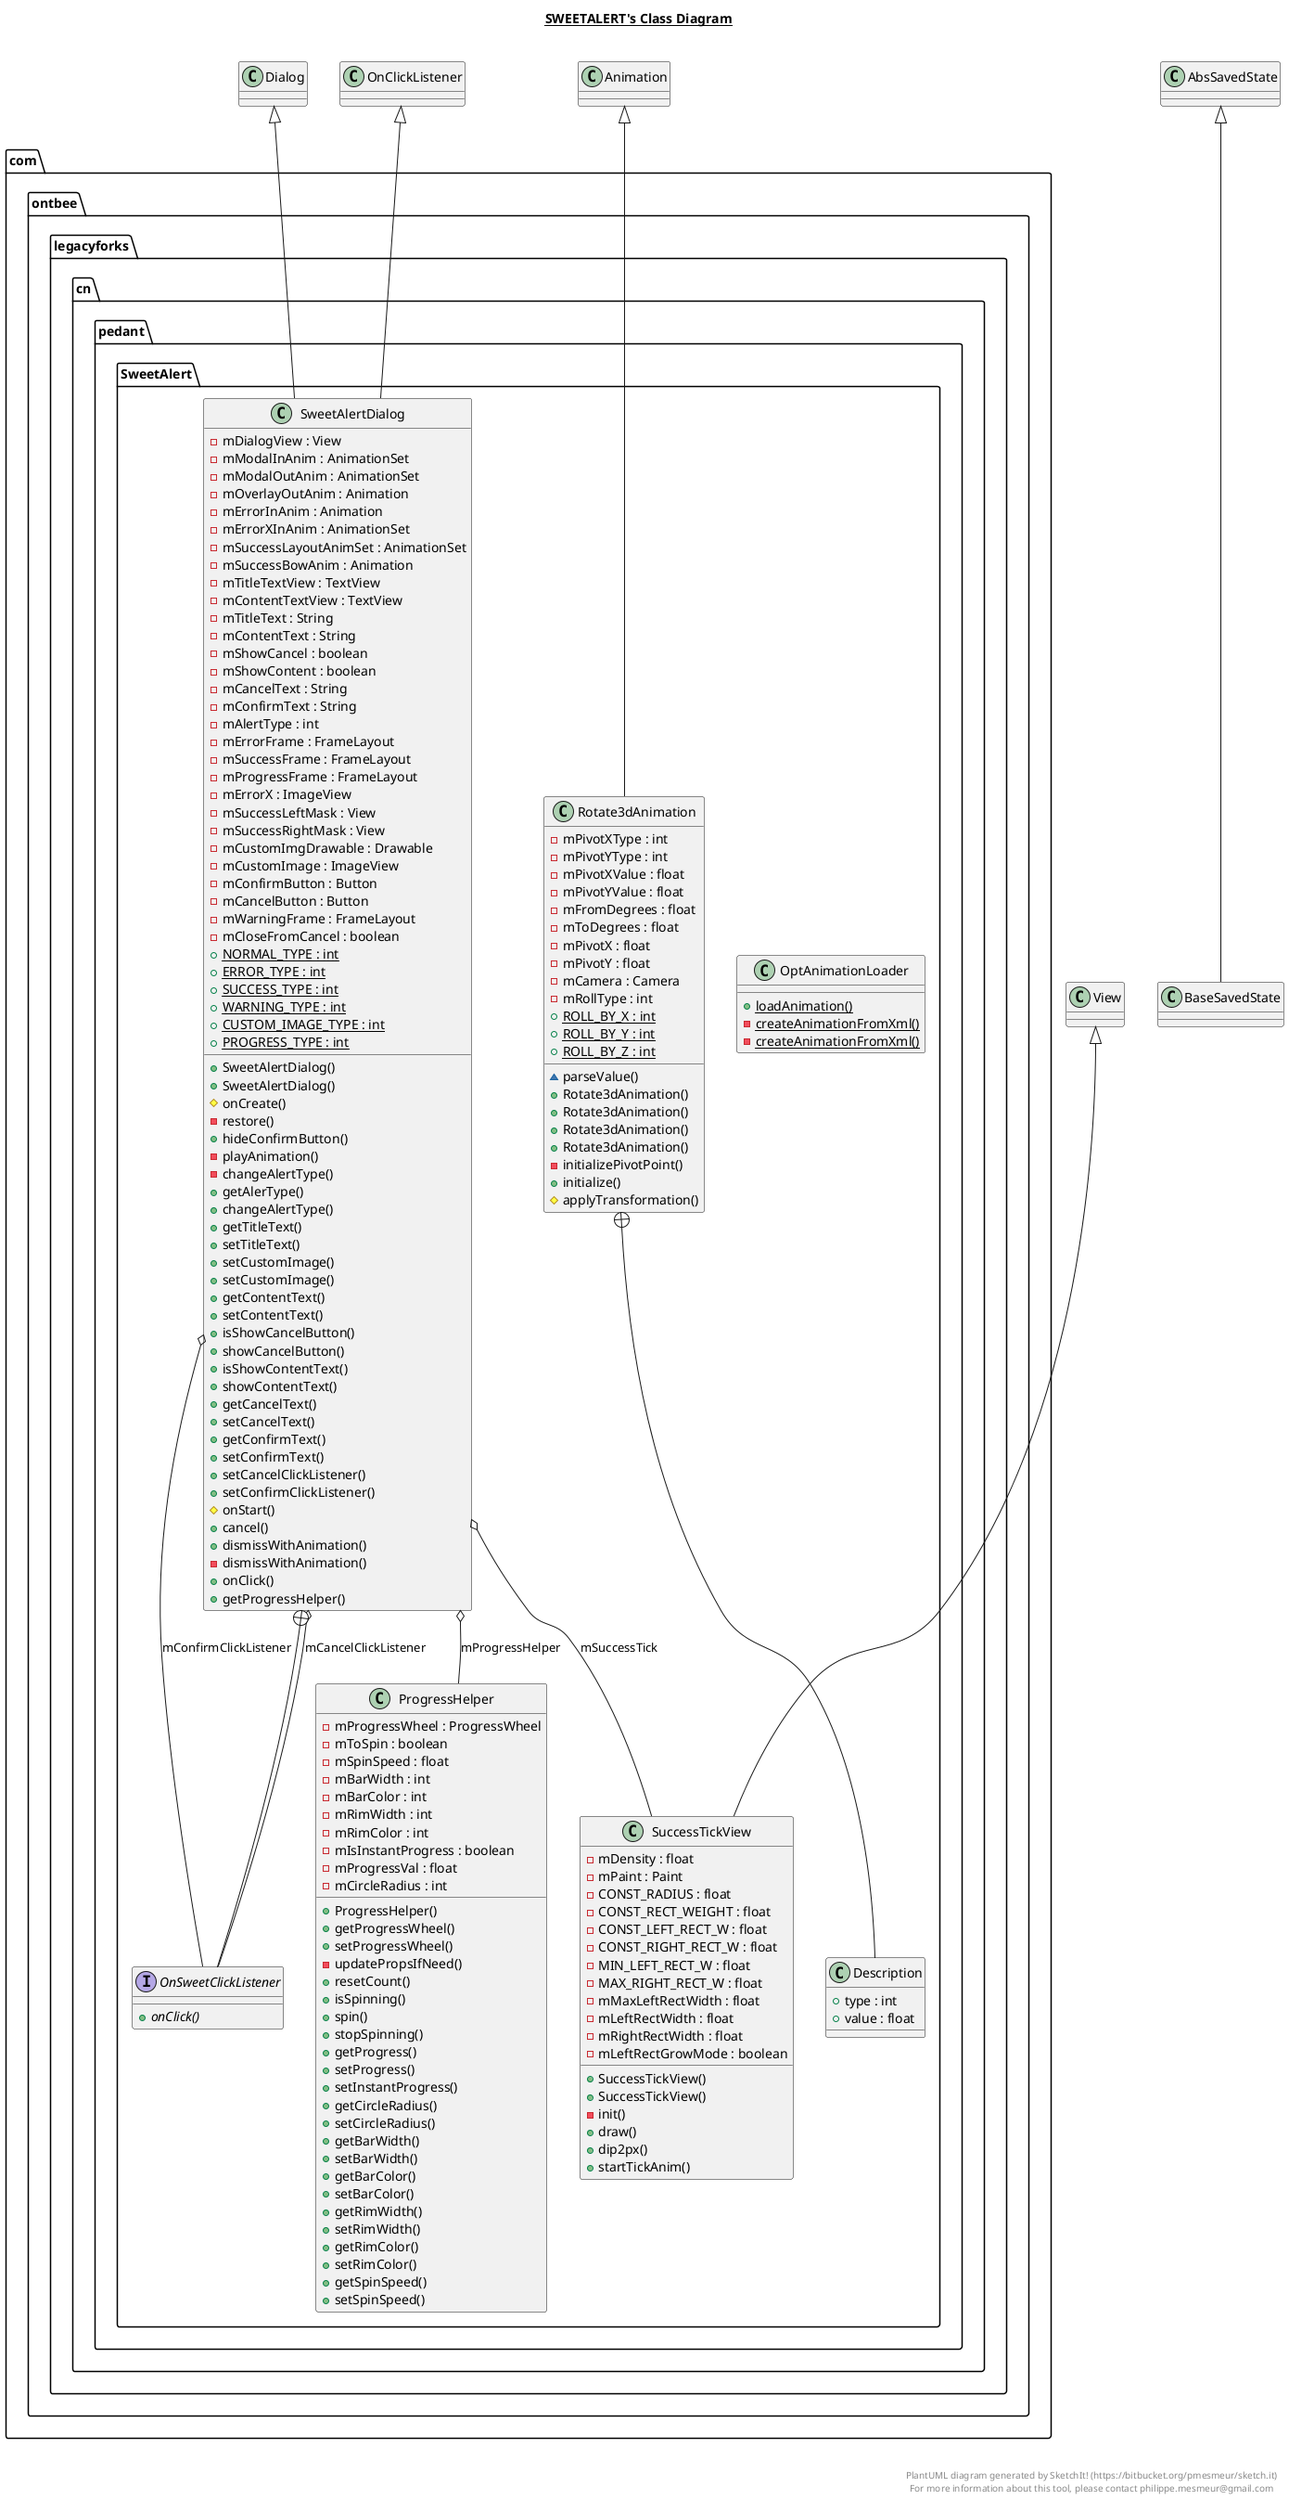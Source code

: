 @startuml

title __SWEETALERT's Class Diagram__\n

  package com.ontbee.legacyforks.cn.pedant.SweetAlert {
    class OptAnimationLoader {
        {static} + loadAnimation()
        {static} - createAnimationFromXml()
        {static} - createAnimationFromXml()
    }
  }
  

  package com.ontbee.legacyforks.cn.pedant.SweetAlert {
    class ProgressHelper {
        - mProgressWheel : ProgressWheel
        - mToSpin : boolean
        - mSpinSpeed : float
        - mBarWidth : int
        - mBarColor : int
        - mRimWidth : int
        - mRimColor : int
        - mIsInstantProgress : boolean
        - mProgressVal : float
        - mCircleRadius : int
        + ProgressHelper()
        + getProgressWheel()
        + setProgressWheel()
        - updatePropsIfNeed()
        + resetCount()
        + isSpinning()
        + spin()
        + stopSpinning()
        + getProgress()
        + setProgress()
        + setInstantProgress()
        + getCircleRadius()
        + setCircleRadius()
        + getBarWidth()
        + setBarWidth()
        + getBarColor()
        + setBarColor()
        + getRimWidth()
        + setRimWidth()
        + getRimColor()
        + setRimColor()
        + getSpinSpeed()
        + setSpinSpeed()
    }
  }
  

  package com.ontbee.legacyforks.cn.pedant.SweetAlert {
    class Rotate3dAnimation {
        - mPivotXType : int
        - mPivotYType : int
        - mPivotXValue : float
        - mPivotYValue : float
        - mFromDegrees : float
        - mToDegrees : float
        - mPivotX : float
        - mPivotY : float
        - mCamera : Camera
        - mRollType : int
        {static} + ROLL_BY_X : int
        {static} + ROLL_BY_Y : int
        {static} + ROLL_BY_Z : int
        ~ parseValue()
        + Rotate3dAnimation()
        + Rotate3dAnimation()
        + Rotate3dAnimation()
        + Rotate3dAnimation()
        - initializePivotPoint()
        + initialize()
        # applyTransformation()
    }
  }
  

  package com.ontbee.legacyforks.cn.pedant.SweetAlert {
    class Description {
        + type : int
        + value : float
    }
  }
  

  package com.ontbee.legacyforks.cn.pedant.SweetAlert {
    class SuccessTickView {
        - mDensity : float
        - mPaint : Paint
        - CONST_RADIUS : float
        - CONST_RECT_WEIGHT : float
        - CONST_LEFT_RECT_W : float
        - CONST_RIGHT_RECT_W : float
        - MIN_LEFT_RECT_W : float
        - MAX_RIGHT_RECT_W : float
        - mMaxLeftRectWidth : float
        - mLeftRectWidth : float
        - mRightRectWidth : float
        - mLeftRectGrowMode : boolean
        + SuccessTickView()
        + SuccessTickView()
        - init()
        + draw()
        + dip2px()
        + startTickAnim()
    }
  }
  

  package com.ontbee.legacyforks.cn.pedant.SweetAlert {
    class SweetAlertDialog {
        - mDialogView : View
        - mModalInAnim : AnimationSet
        - mModalOutAnim : AnimationSet
        - mOverlayOutAnim : Animation
        - mErrorInAnim : Animation
        - mErrorXInAnim : AnimationSet
        - mSuccessLayoutAnimSet : AnimationSet
        - mSuccessBowAnim : Animation
        - mTitleTextView : TextView
        - mContentTextView : TextView
        - mTitleText : String
        - mContentText : String
        - mShowCancel : boolean
        - mShowContent : boolean
        - mCancelText : String
        - mConfirmText : String
        - mAlertType : int
        - mErrorFrame : FrameLayout
        - mSuccessFrame : FrameLayout
        - mProgressFrame : FrameLayout
        - mErrorX : ImageView
        - mSuccessLeftMask : View
        - mSuccessRightMask : View
        - mCustomImgDrawable : Drawable
        - mCustomImage : ImageView
        - mConfirmButton : Button
        - mCancelButton : Button
        - mWarningFrame : FrameLayout
        - mCloseFromCancel : boolean
        {static} + NORMAL_TYPE : int
        {static} + ERROR_TYPE : int
        {static} + SUCCESS_TYPE : int
        {static} + WARNING_TYPE : int
        {static} + CUSTOM_IMAGE_TYPE : int
        {static} + PROGRESS_TYPE : int
        + SweetAlertDialog()
        + SweetAlertDialog()
        # onCreate()
        - restore()
        + hideConfirmButton()
        - playAnimation()
        - changeAlertType()
        + getAlerType()
        + changeAlertType()
        + getTitleText()
        + setTitleText()
        + setCustomImage()
        + setCustomImage()
        + getContentText()
        + setContentText()
        + isShowCancelButton()
        + showCancelButton()
        + isShowContentText()
        + showContentText()
        + getCancelText()
        + setCancelText()
        + getConfirmText()
        + setConfirmText()
        + setCancelClickListener()
        + setConfirmClickListener()
        # onStart()
        + cancel()
        + dismissWithAnimation()
        - dismissWithAnimation()
        + onClick()
        + getProgressHelper()
    }
  }
  

  package com.ontbee.legacyforks.cn.pedant.SweetAlert {
    interface OnSweetClickListener {
        {abstract} + onClick()
    }
  }
  

  Rotate3dAnimation -up-|> Animation
  Rotate3dAnimation +-down- Description
  SuccessTickView -up-|> View
  BaseSavedState -up-|> AbsSavedState
  SweetAlertDialog -up-|> OnClickListener
  SweetAlertDialog -up-|> Dialog
  SweetAlertDialog o-- SuccessTickView : mSuccessTick
  SweetAlertDialog o-- ProgressHelper : mProgressHelper
  SweetAlertDialog o-- OnSweetClickListener : mCancelClickListener
  SweetAlertDialog o-- OnSweetClickListener : mConfirmClickListener
  SweetAlertDialog +-down- OnSweetClickListener


right footer


PlantUML diagram generated by SketchIt! (https://bitbucket.org/pmesmeur/sketch.it)
For more information about this tool, please contact philippe.mesmeur@gmail.com
endfooter

@enduml
